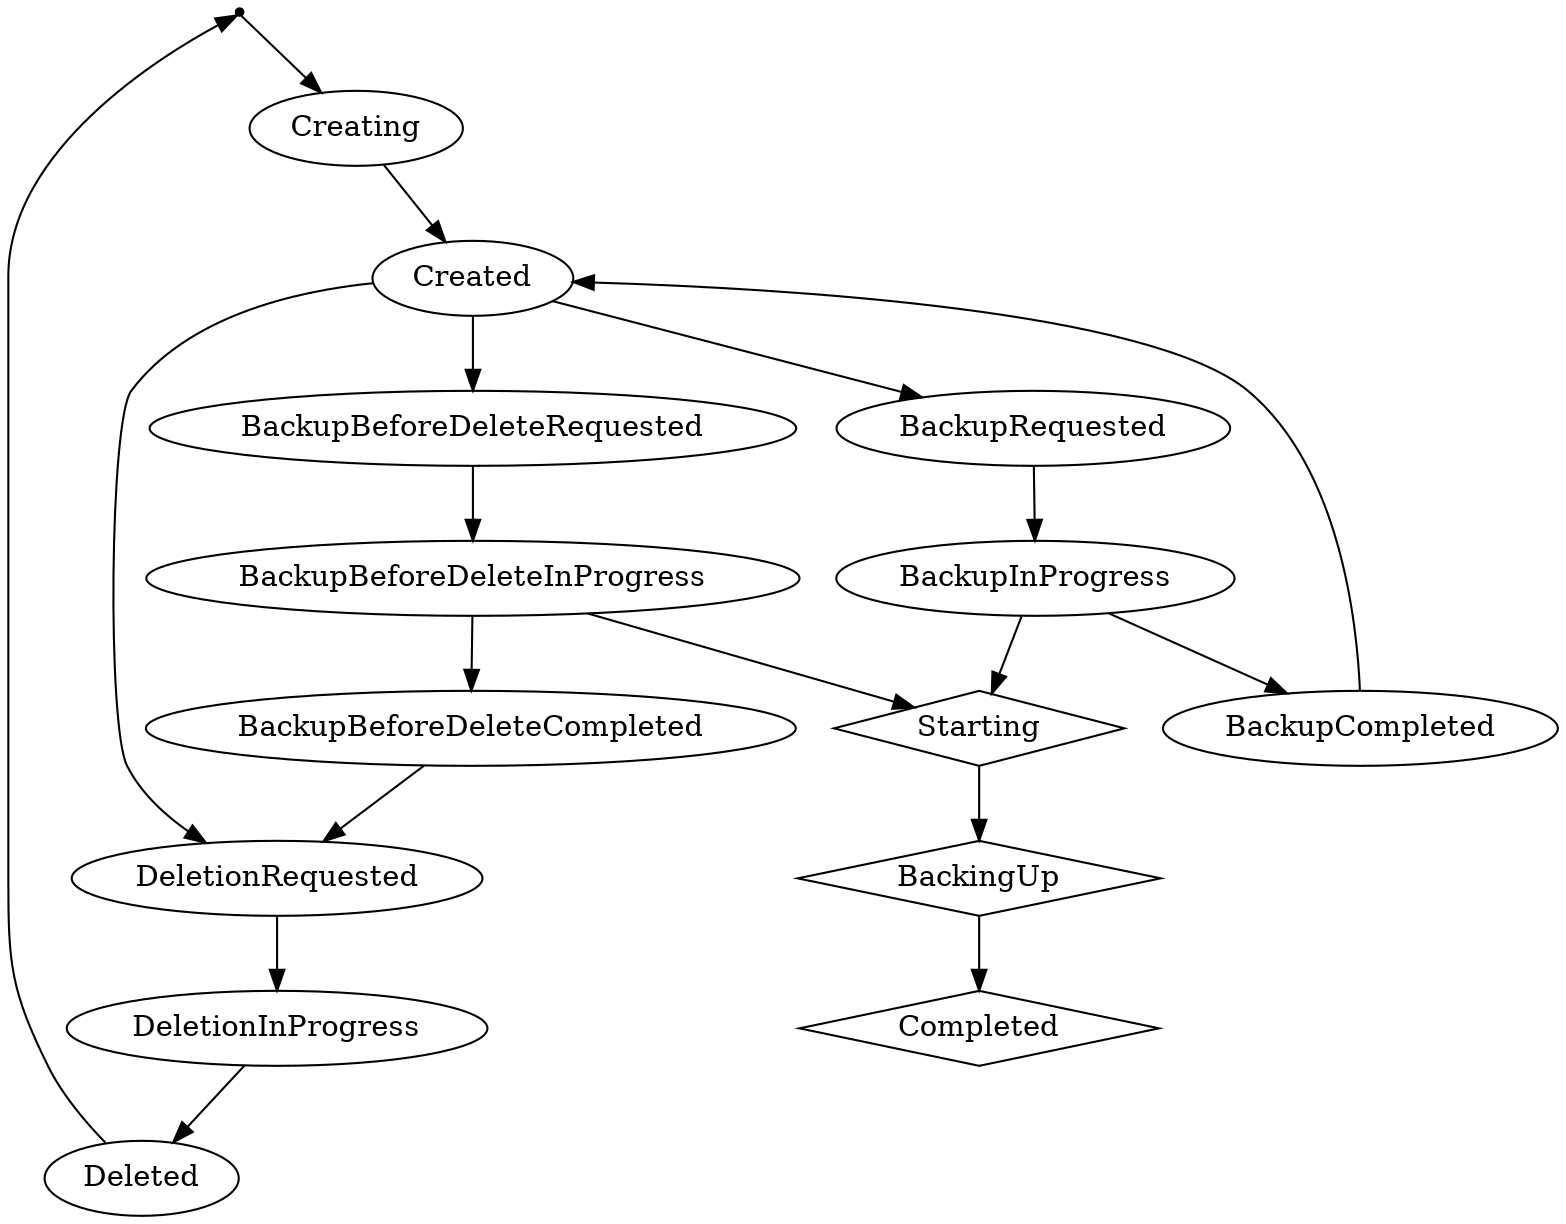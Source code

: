 digraph {
  {
    GONE [shape=point]
    Starting [shape=diamond]
    BackingUp [shape=diamond]
    Completed [shape=diamond]
  }
    GONE -> Creating;
    Creating -> Created;
    Created -> BackupRequested;
    BackupRequested -> BackupInProgress;
    BackupInProgress -> Starting;
    BackupInProgress -> BackupCompleted;
    BackupCompleted -> Created;
    Created -> DeletionRequested;
    DeletionRequested -> DeletionInProgress;
    DeletionInProgress -> Deleted;
    Deleted -> GONE;
    Created -> BackupBeforeDeleteRequested;
    BackupBeforeDeleteRequested -> BackupBeforeDeleteInProgress;
    BackupBeforeDeleteInProgress -> BackupBeforeDeleteCompleted;
    BackupBeforeDeleteInProgress -> Starting;
    BackupBeforeDeleteCompleted -> DeletionRequested;
    Starting -> BackingUp;
    BackingUp -> Completed;
}